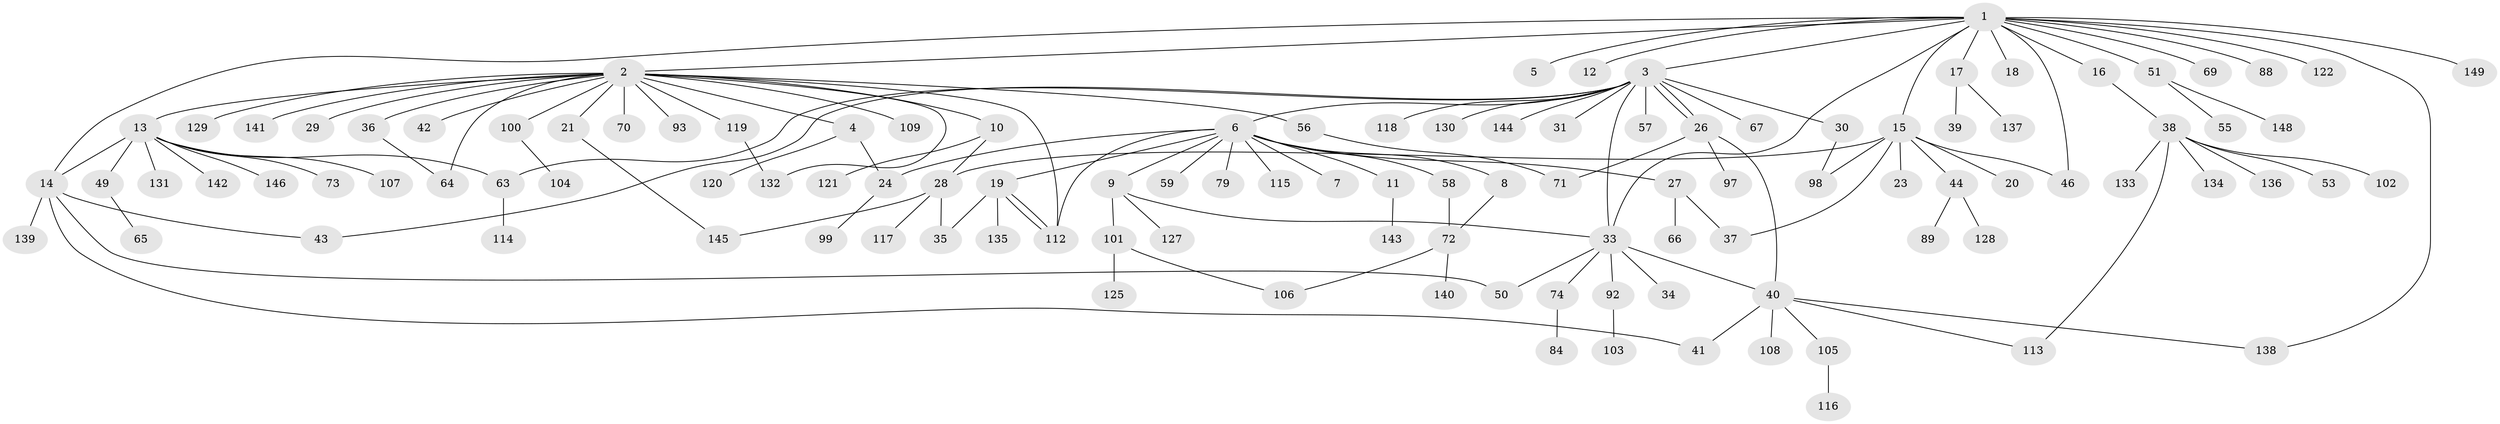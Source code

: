// Generated by graph-tools (version 1.1) at 2025/51/02/27/25 19:51:59]
// undirected, 115 vertices, 140 edges
graph export_dot {
graph [start="1"]
  node [color=gray90,style=filled];
  1 [super="+25"];
  2 [super="+78"];
  3 [super="+90"];
  4 [super="+22"];
  5;
  6 [super="+61"];
  7;
  8 [super="+96"];
  9 [super="+54"];
  10 [super="+48"];
  11 [super="+124"];
  12 [super="+147"];
  13 [super="+86"];
  14 [super="+85"];
  15 [super="+60"];
  16;
  17 [super="+81"];
  18;
  19 [super="+68"];
  20;
  21 [super="+32"];
  23;
  24 [super="+75"];
  26 [super="+94"];
  27;
  28;
  29;
  30;
  31;
  33 [super="+126"];
  34;
  35;
  36;
  37 [super="+47"];
  38 [super="+62"];
  39 [super="+95"];
  40 [super="+45"];
  41 [super="+91"];
  42;
  43;
  44 [super="+52"];
  46 [super="+87"];
  49 [super="+111"];
  50;
  51;
  53;
  55 [super="+77"];
  56;
  57;
  58;
  59;
  63;
  64;
  65 [super="+83"];
  66;
  67;
  69;
  70;
  71 [super="+76"];
  72 [super="+123"];
  73;
  74 [super="+80"];
  79 [super="+82"];
  84;
  88;
  89;
  92;
  93;
  97;
  98;
  99;
  100 [super="+110"];
  101;
  102;
  103;
  104;
  105;
  106;
  107;
  108;
  109;
  112;
  113;
  114;
  115;
  116;
  117;
  118;
  119;
  120;
  121;
  122;
  125;
  127;
  128;
  129;
  130;
  131;
  132;
  133;
  134;
  135;
  136;
  137;
  138;
  139;
  140;
  141;
  142;
  143;
  144;
  145;
  146;
  148;
  149;
  1 -- 2;
  1 -- 3;
  1 -- 5 [weight=2];
  1 -- 12;
  1 -- 14;
  1 -- 15;
  1 -- 16;
  1 -- 17;
  1 -- 18;
  1 -- 51;
  1 -- 88;
  1 -- 122;
  1 -- 138;
  1 -- 149;
  1 -- 33;
  1 -- 69;
  1 -- 46;
  2 -- 4;
  2 -- 10;
  2 -- 13;
  2 -- 21;
  2 -- 29;
  2 -- 36;
  2 -- 42;
  2 -- 56;
  2 -- 64;
  2 -- 70;
  2 -- 93;
  2 -- 100;
  2 -- 109;
  2 -- 112;
  2 -- 119;
  2 -- 129;
  2 -- 132;
  2 -- 141;
  3 -- 6;
  3 -- 26;
  3 -- 26;
  3 -- 30;
  3 -- 31;
  3 -- 33;
  3 -- 43;
  3 -- 57;
  3 -- 63;
  3 -- 67;
  3 -- 118;
  3 -- 144;
  3 -- 130;
  4 -- 120;
  4 -- 24;
  6 -- 7;
  6 -- 8;
  6 -- 9;
  6 -- 11;
  6 -- 19 [weight=2];
  6 -- 24;
  6 -- 27;
  6 -- 58;
  6 -- 59;
  6 -- 79;
  6 -- 112;
  6 -- 115;
  8 -- 72;
  9 -- 33;
  9 -- 101;
  9 -- 127;
  10 -- 28;
  10 -- 121;
  11 -- 143;
  13 -- 49;
  13 -- 63;
  13 -- 73;
  13 -- 107;
  13 -- 131;
  13 -- 146;
  13 -- 14;
  13 -- 142;
  14 -- 43;
  14 -- 50;
  14 -- 41;
  14 -- 139;
  15 -- 20;
  15 -- 23;
  15 -- 28;
  15 -- 37;
  15 -- 44;
  15 -- 98;
  15 -- 46;
  16 -- 38;
  17 -- 39;
  17 -- 137;
  19 -- 35;
  19 -- 112;
  19 -- 112;
  19 -- 135;
  21 -- 145;
  24 -- 99;
  26 -- 40;
  26 -- 71;
  26 -- 97;
  27 -- 37;
  27 -- 66;
  28 -- 35;
  28 -- 117;
  28 -- 145;
  30 -- 98;
  33 -- 34;
  33 -- 40;
  33 -- 50;
  33 -- 74;
  33 -- 92;
  36 -- 64;
  38 -- 53;
  38 -- 102;
  38 -- 113;
  38 -- 133;
  38 -- 134;
  38 -- 136;
  40 -- 41;
  40 -- 105;
  40 -- 108;
  40 -- 138;
  40 -- 113;
  44 -- 89;
  44 -- 128;
  49 -- 65;
  51 -- 55;
  51 -- 148;
  56 -- 71;
  58 -- 72;
  63 -- 114;
  72 -- 106;
  72 -- 140;
  74 -- 84;
  92 -- 103;
  100 -- 104;
  101 -- 106;
  101 -- 125;
  105 -- 116;
  119 -- 132;
}
